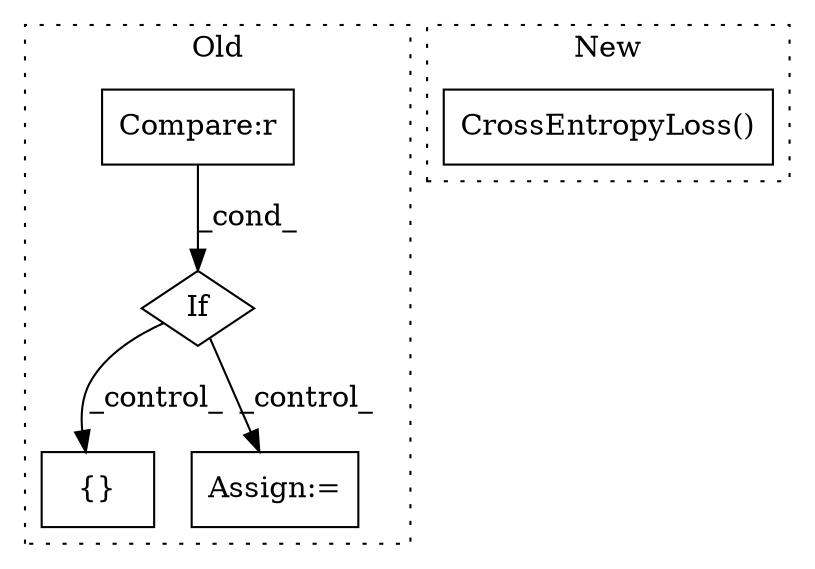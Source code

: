 digraph G {
subgraph cluster0 {
1 [label="{}" a="59" s="1910,1916" l="1,0" shape="box"];
3 [label="If" a="96" s="1858" l="3" shape="diamond"];
4 [label="Compare:r" a="40" s="1861" l="16" shape="box"];
5 [label="Assign:=" a="68" s="1940" l="3" shape="box"];
label = "Old";
style="dotted";
}
subgraph cluster1 {
2 [label="CrossEntropyLoss()" a="75" s="1814" l="43" shape="box"];
label = "New";
style="dotted";
}
3 -> 5 [label="_control_"];
3 -> 1 [label="_control_"];
4 -> 3 [label="_cond_"];
}